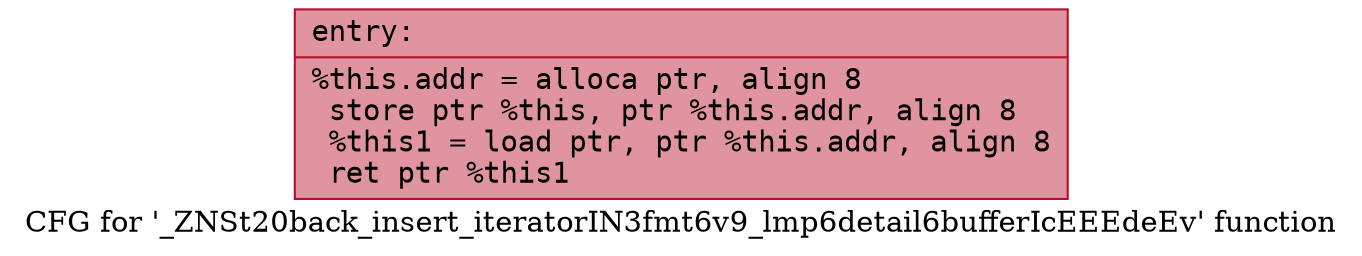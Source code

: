 digraph "CFG for '_ZNSt20back_insert_iteratorIN3fmt6v9_lmp6detail6bufferIcEEEdeEv' function" {
	label="CFG for '_ZNSt20back_insert_iteratorIN3fmt6v9_lmp6detail6bufferIcEEEdeEv' function";

	Node0x556bfeb5ee50 [shape=record,color="#b70d28ff", style=filled, fillcolor="#b70d2870" fontname="Courier",label="{entry:\l|  %this.addr = alloca ptr, align 8\l  store ptr %this, ptr %this.addr, align 8\l  %this1 = load ptr, ptr %this.addr, align 8\l  ret ptr %this1\l}"];
}
